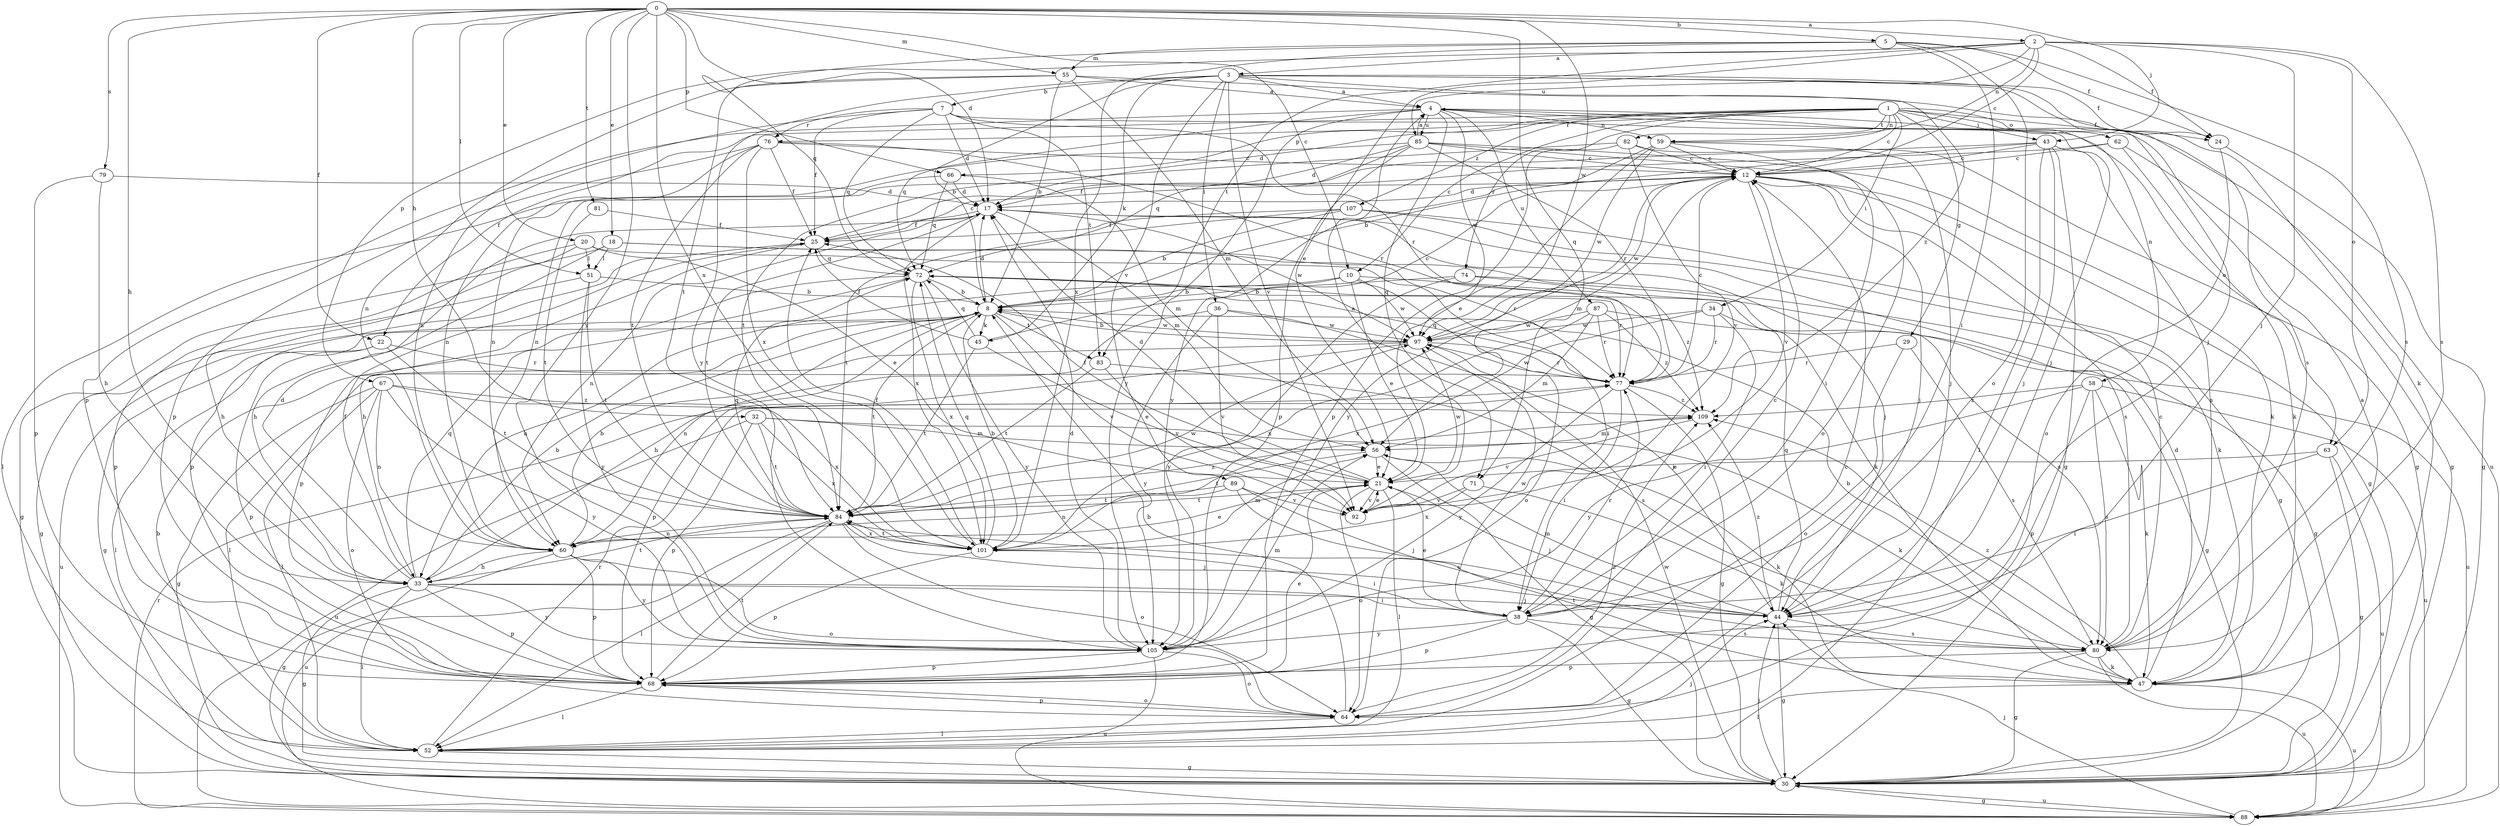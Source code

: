 strict digraph  {
0;
1;
2;
3;
4;
5;
7;
8;
10;
12;
17;
18;
20;
21;
22;
24;
25;
29;
30;
32;
33;
34;
36;
38;
43;
44;
45;
47;
51;
52;
55;
56;
58;
59;
60;
62;
63;
64;
66;
67;
68;
71;
72;
74;
76;
77;
79;
80;
81;
82;
83;
84;
85;
87;
88;
89;
92;
97;
101;
105;
107;
109;
0 -> 2  [label=a];
0 -> 5  [label=b];
0 -> 10  [label=c];
0 -> 17  [label=d];
0 -> 18  [label=e];
0 -> 20  [label=e];
0 -> 22  [label=f];
0 -> 32  [label=h];
0 -> 33  [label=h];
0 -> 43  [label=j];
0 -> 51  [label=l];
0 -> 55  [label=m];
0 -> 66  [label=p];
0 -> 71  [label=q];
0 -> 79  [label=s];
0 -> 81  [label=t];
0 -> 97  [label=w];
0 -> 101  [label=x];
0 -> 105  [label=y];
1 -> 10  [label=c];
1 -> 12  [label=c];
1 -> 17  [label=d];
1 -> 22  [label=f];
1 -> 24  [label=f];
1 -> 29  [label=g];
1 -> 34  [label=i];
1 -> 43  [label=j];
1 -> 58  [label=n];
1 -> 59  [label=n];
1 -> 62  [label=o];
1 -> 66  [label=p];
1 -> 74  [label=r];
1 -> 76  [label=r];
1 -> 82  [label=t];
1 -> 107  [label=z];
2 -> 3  [label=a];
2 -> 12  [label=c];
2 -> 21  [label=e];
2 -> 24  [label=f];
2 -> 44  [label=j];
2 -> 59  [label=n];
2 -> 63  [label=o];
2 -> 67  [label=p];
2 -> 80  [label=s];
2 -> 83  [label=t];
2 -> 85  [label=u];
3 -> 4  [label=a];
3 -> 7  [label=b];
3 -> 8  [label=b];
3 -> 24  [label=f];
3 -> 36  [label=i];
3 -> 44  [label=j];
3 -> 45  [label=k];
3 -> 80  [label=s];
3 -> 89  [label=v];
3 -> 92  [label=v];
3 -> 105  [label=y];
3 -> 109  [label=z];
4 -> 59  [label=n];
4 -> 63  [label=o];
4 -> 68  [label=p];
4 -> 71  [label=q];
4 -> 72  [label=q];
4 -> 85  [label=u];
4 -> 87  [label=u];
4 -> 88  [label=u];
4 -> 97  [label=w];
4 -> 105  [label=y];
5 -> 24  [label=f];
5 -> 38  [label=i];
5 -> 55  [label=m];
5 -> 64  [label=o];
5 -> 72  [label=q];
5 -> 80  [label=s];
5 -> 101  [label=x];
7 -> 17  [label=d];
7 -> 25  [label=f];
7 -> 44  [label=j];
7 -> 60  [label=n];
7 -> 72  [label=q];
7 -> 76  [label=r];
7 -> 77  [label=r];
7 -> 83  [label=t];
8 -> 17  [label=d];
8 -> 30  [label=g];
8 -> 45  [label=k];
8 -> 60  [label=n];
8 -> 83  [label=t];
8 -> 84  [label=t];
8 -> 88  [label=u];
8 -> 92  [label=v];
8 -> 97  [label=w];
10 -> 8  [label=b];
10 -> 21  [label=e];
10 -> 33  [label=h];
10 -> 64  [label=o];
10 -> 80  [label=s];
10 -> 97  [label=w];
12 -> 17  [label=d];
12 -> 30  [label=g];
12 -> 44  [label=j];
12 -> 56  [label=m];
12 -> 80  [label=s];
12 -> 92  [label=v];
12 -> 97  [label=w];
12 -> 105  [label=y];
17 -> 25  [label=f];
17 -> 44  [label=j];
17 -> 56  [label=m];
17 -> 60  [label=n];
17 -> 84  [label=t];
17 -> 97  [label=w];
17 -> 101  [label=x];
18 -> 30  [label=g];
18 -> 33  [label=h];
18 -> 47  [label=k];
18 -> 51  [label=l];
18 -> 77  [label=r];
20 -> 21  [label=e];
20 -> 33  [label=h];
20 -> 38  [label=i];
20 -> 51  [label=l];
20 -> 68  [label=p];
21 -> 17  [label=d];
21 -> 25  [label=f];
21 -> 44  [label=j];
21 -> 52  [label=l];
21 -> 64  [label=o];
21 -> 84  [label=t];
21 -> 92  [label=v];
21 -> 97  [label=w];
22 -> 52  [label=l];
22 -> 68  [label=p];
22 -> 77  [label=r];
22 -> 84  [label=t];
24 -> 30  [label=g];
24 -> 64  [label=o];
25 -> 12  [label=c];
25 -> 33  [label=h];
25 -> 68  [label=p];
25 -> 72  [label=q];
29 -> 64  [label=o];
29 -> 77  [label=r];
29 -> 80  [label=s];
30 -> 44  [label=j];
30 -> 88  [label=u];
30 -> 97  [label=w];
32 -> 47  [label=k];
32 -> 56  [label=m];
32 -> 68  [label=p];
32 -> 84  [label=t];
32 -> 88  [label=u];
32 -> 101  [label=x];
33 -> 8  [label=b];
33 -> 17  [label=d];
33 -> 25  [label=f];
33 -> 30  [label=g];
33 -> 38  [label=i];
33 -> 44  [label=j];
33 -> 52  [label=l];
33 -> 68  [label=p];
33 -> 72  [label=q];
33 -> 84  [label=t];
33 -> 105  [label=y];
34 -> 30  [label=g];
34 -> 38  [label=i];
34 -> 77  [label=r];
34 -> 97  [label=w];
34 -> 101  [label=x];
36 -> 33  [label=h];
36 -> 44  [label=j];
36 -> 92  [label=v];
36 -> 97  [label=w];
36 -> 105  [label=y];
38 -> 12  [label=c];
38 -> 21  [label=e];
38 -> 30  [label=g];
38 -> 68  [label=p];
38 -> 77  [label=r];
38 -> 80  [label=s];
38 -> 97  [label=w];
38 -> 105  [label=y];
43 -> 8  [label=b];
43 -> 12  [label=c];
43 -> 30  [label=g];
43 -> 44  [label=j];
43 -> 52  [label=l];
43 -> 60  [label=n];
43 -> 80  [label=s];
44 -> 30  [label=g];
44 -> 56  [label=m];
44 -> 72  [label=q];
44 -> 80  [label=s];
44 -> 109  [label=z];
45 -> 12  [label=c];
45 -> 21  [label=e];
45 -> 25  [label=f];
45 -> 72  [label=q];
45 -> 84  [label=t];
47 -> 4  [label=a];
47 -> 17  [label=d];
47 -> 52  [label=l];
47 -> 84  [label=t];
47 -> 88  [label=u];
47 -> 109  [label=z];
51 -> 8  [label=b];
51 -> 30  [label=g];
51 -> 84  [label=t];
51 -> 105  [label=y];
52 -> 8  [label=b];
52 -> 12  [label=c];
52 -> 30  [label=g];
52 -> 44  [label=j];
52 -> 77  [label=r];
55 -> 4  [label=a];
55 -> 8  [label=b];
55 -> 47  [label=k];
55 -> 56  [label=m];
55 -> 60  [label=n];
55 -> 84  [label=t];
56 -> 21  [label=e];
56 -> 30  [label=g];
56 -> 47  [label=k];
56 -> 84  [label=t];
58 -> 47  [label=k];
58 -> 68  [label=p];
58 -> 80  [label=s];
58 -> 88  [label=u];
58 -> 105  [label=y];
58 -> 109  [label=z];
59 -> 12  [label=c];
59 -> 21  [label=e];
59 -> 44  [label=j];
59 -> 64  [label=o];
59 -> 97  [label=w];
59 -> 105  [label=y];
60 -> 8  [label=b];
60 -> 21  [label=e];
60 -> 30  [label=g];
60 -> 33  [label=h];
60 -> 64  [label=o];
60 -> 68  [label=p];
60 -> 105  [label=y];
62 -> 12  [label=c];
62 -> 25  [label=f];
62 -> 30  [label=g];
62 -> 47  [label=k];
63 -> 21  [label=e];
63 -> 30  [label=g];
63 -> 38  [label=i];
63 -> 88  [label=u];
64 -> 8  [label=b];
64 -> 52  [label=l];
64 -> 68  [label=p];
64 -> 109  [label=z];
66 -> 17  [label=d];
66 -> 52  [label=l];
66 -> 56  [label=m];
66 -> 72  [label=q];
67 -> 30  [label=g];
67 -> 52  [label=l];
67 -> 60  [label=n];
67 -> 64  [label=o];
67 -> 101  [label=x];
67 -> 105  [label=y];
67 -> 109  [label=z];
68 -> 21  [label=e];
68 -> 52  [label=l];
68 -> 64  [label=o];
68 -> 84  [label=t];
71 -> 47  [label=k];
71 -> 92  [label=v];
71 -> 101  [label=x];
72 -> 8  [label=b];
72 -> 68  [label=p];
72 -> 77  [label=r];
72 -> 101  [label=x];
72 -> 105  [label=y];
74 -> 8  [label=b];
74 -> 30  [label=g];
74 -> 105  [label=y];
74 -> 109  [label=z];
76 -> 12  [label=c];
76 -> 25  [label=f];
76 -> 60  [label=n];
76 -> 68  [label=p];
76 -> 77  [label=r];
76 -> 84  [label=t];
76 -> 101  [label=x];
77 -> 12  [label=c];
77 -> 30  [label=g];
77 -> 38  [label=i];
77 -> 72  [label=q];
77 -> 97  [label=w];
77 -> 105  [label=y];
77 -> 109  [label=z];
79 -> 17  [label=d];
79 -> 33  [label=h];
79 -> 68  [label=p];
80 -> 8  [label=b];
80 -> 12  [label=c];
80 -> 30  [label=g];
80 -> 47  [label=k];
80 -> 68  [label=p];
80 -> 88  [label=u];
81 -> 25  [label=f];
81 -> 84  [label=t];
82 -> 12  [label=c];
82 -> 30  [label=g];
82 -> 68  [label=p];
82 -> 84  [label=t];
82 -> 92  [label=v];
83 -> 80  [label=s];
83 -> 84  [label=t];
83 -> 92  [label=v];
84 -> 44  [label=j];
84 -> 52  [label=l];
84 -> 60  [label=n];
84 -> 64  [label=o];
84 -> 72  [label=q];
84 -> 88  [label=u];
84 -> 97  [label=w];
84 -> 101  [label=x];
84 -> 109  [label=z];
85 -> 4  [label=a];
85 -> 12  [label=c];
85 -> 17  [label=d];
85 -> 38  [label=i];
85 -> 47  [label=k];
85 -> 60  [label=n];
85 -> 68  [label=p];
85 -> 72  [label=q];
85 -> 77  [label=r];
87 -> 56  [label=m];
87 -> 77  [label=r];
87 -> 88  [label=u];
87 -> 97  [label=w];
87 -> 101  [label=x];
87 -> 109  [label=z];
88 -> 30  [label=g];
88 -> 44  [label=j];
88 -> 77  [label=r];
89 -> 44  [label=j];
89 -> 60  [label=n];
89 -> 80  [label=s];
89 -> 84  [label=t];
89 -> 92  [label=v];
92 -> 4  [label=a];
92 -> 21  [label=e];
97 -> 8  [label=b];
97 -> 52  [label=l];
97 -> 68  [label=p];
97 -> 77  [label=r];
101 -> 8  [label=b];
101 -> 25  [label=f];
101 -> 38  [label=i];
101 -> 56  [label=m];
101 -> 68  [label=p];
101 -> 72  [label=q];
101 -> 84  [label=t];
105 -> 17  [label=d];
105 -> 56  [label=m];
105 -> 64  [label=o];
105 -> 68  [label=p];
105 -> 88  [label=u];
107 -> 8  [label=b];
107 -> 25  [label=f];
107 -> 30  [label=g];
107 -> 47  [label=k];
107 -> 84  [label=t];
109 -> 56  [label=m];
109 -> 92  [label=v];
}
